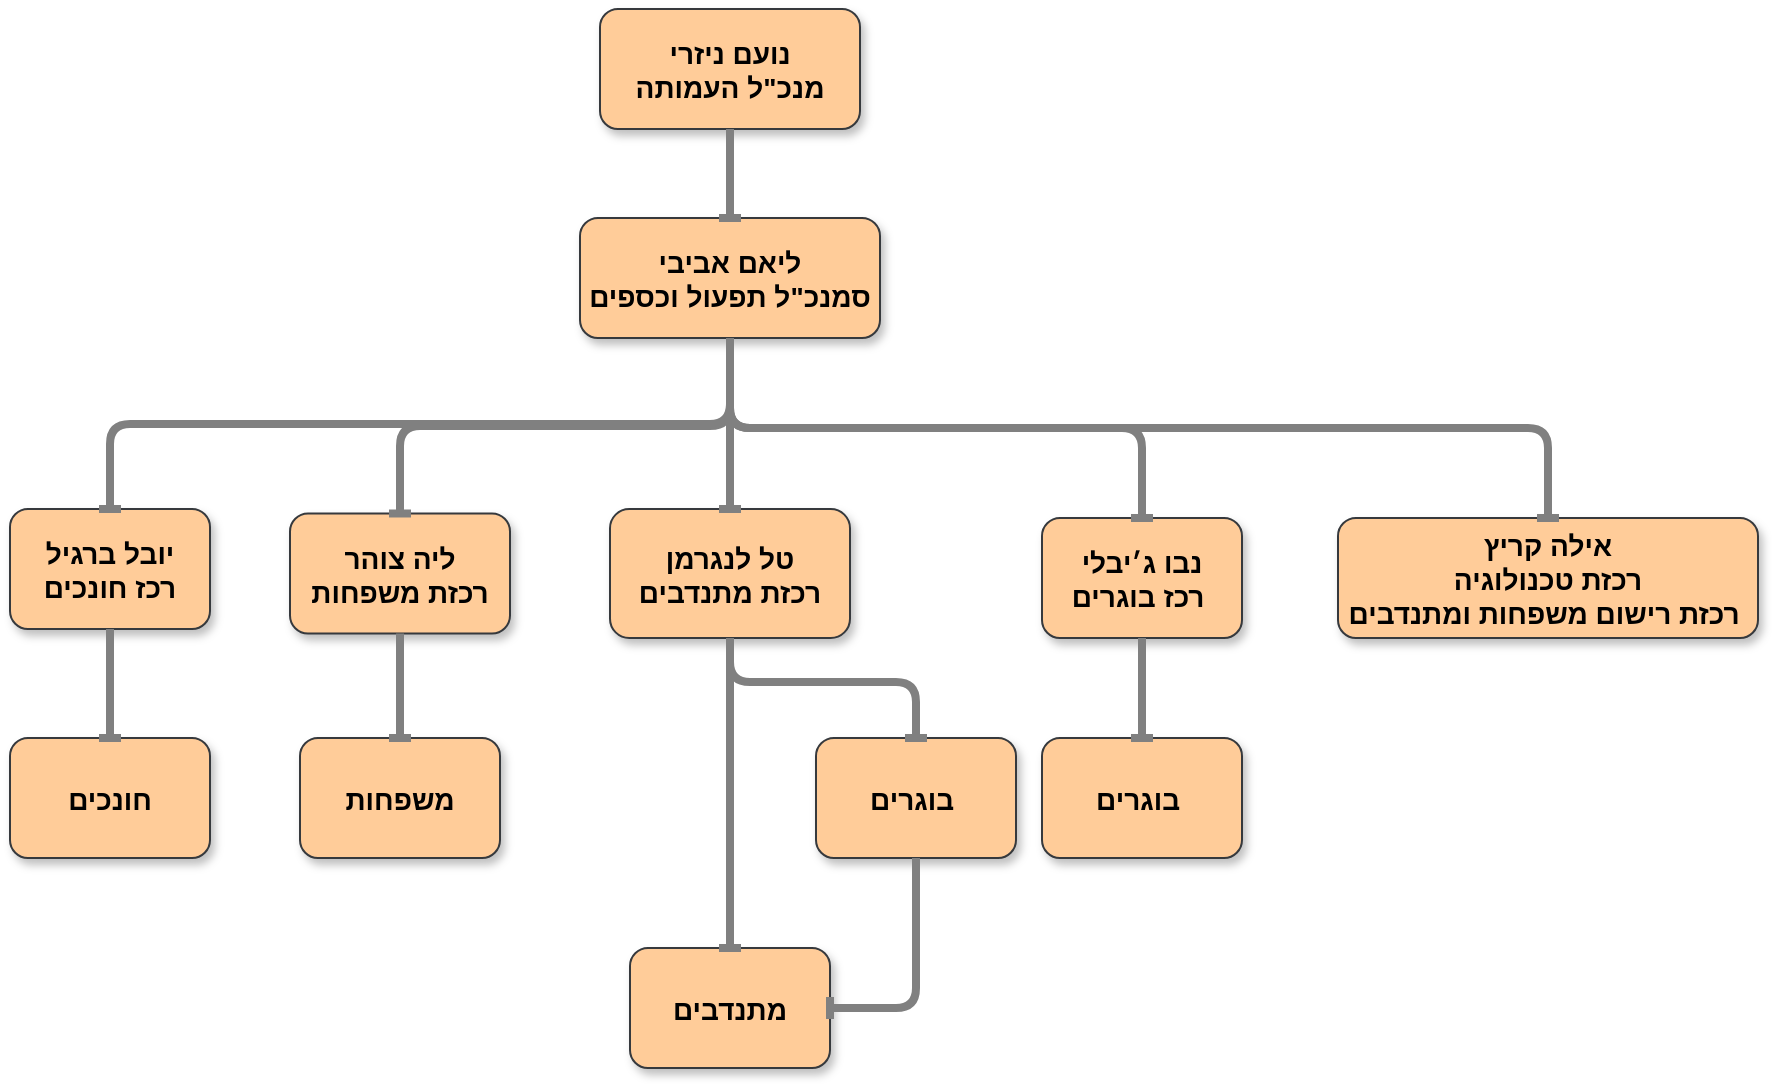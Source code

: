 <mxfile version="24.8.6">
  <diagram name="Page-1" id="97916047-d0de-89f5-080d-49f4d83e522f">
    <mxGraphModel dx="1195" dy="615" grid="0" gridSize="10" guides="1" tooltips="1" connect="1" arrows="1" fold="1" page="1" pageScale="1.5" pageWidth="1169" pageHeight="827" background="none" math="0" shadow="0">
      <root>
        <mxCell id="0" />
        <mxCell id="1" parent="0" />
        <mxCell id="2" value="&#xa;נועם ניזרי&#xa;מנכ&quot;ל העמותה&#xa;" style="rounded=1;fillColor=#ffcc99;strokeColor=#36393d;shadow=1;fontStyle=1;fontSize=14;" parent="1" vertex="1">
          <mxGeometry x="745" y="205.5" width="130" height="60" as="geometry" />
        </mxCell>
        <mxCell id="3" value="ליאם אביבי&#xa;סמנכ&quot;ל תפעול וכספים" style="rounded=1;fillColor=#ffcc99;strokeColor=#36393d;shadow=1;fontStyle=1;fontSize=14;" parent="1" vertex="1">
          <mxGeometry x="735" y="310" width="150" height="60" as="geometry" />
        </mxCell>
        <mxCell id="4" value="יובל ברגיל&#xa;רכז חונכים" style="rounded=1;fillColor=#ffcc99;strokeColor=#36393d;shadow=1;fontStyle=1;fontSize=14;" parent="1" vertex="1">
          <mxGeometry x="450" y="455.5" width="100" height="60" as="geometry" />
        </mxCell>
        <mxCell id="5" value="ליה צוהר&#xa;רכזת משפחות" style="rounded=1;fillColor=#ffcc99;strokeColor=#36393d;shadow=1;fontStyle=1;fontSize=14;" parent="1" vertex="1">
          <mxGeometry x="590" y="457.75" width="110" height="60" as="geometry" />
        </mxCell>
        <mxCell id="6" value="נבו ג׳יבלי&#xa;רכז בוגרים " style="rounded=1;fillColor=#ffcc99;strokeColor=#36393d;shadow=1;fontStyle=1;fontSize=14;align=center;" parent="1" vertex="1">
          <mxGeometry x="966" y="460" width="100" height="60" as="geometry" />
        </mxCell>
        <mxCell id="29" value="" style="edgeStyle=elbowEdgeStyle;elbow=vertical;strokeWidth=4;endArrow=baseDash;endFill=0;fontStyle=1;strokeColor=#808080;rounded=1;align=center;verticalAlign=middle;spacingRight=0;fontFamily=Helvetica;fontSize=11;fontColor=default;labelBackgroundColor=default;" parent="1" source="2" target="3" edge="1">
          <mxGeometry x="22" y="165.5" width="100" height="100" as="geometry">
            <mxPoint x="22" y="265.5" as="sourcePoint" />
            <mxPoint x="122" y="165.5" as="targetPoint" />
          </mxGeometry>
        </mxCell>
        <mxCell id="30" value="" style="edgeStyle=elbowEdgeStyle;elbow=vertical;strokeWidth=4;endArrow=baseDash;endFill=0;fontStyle=1;strokeColor=#808080;rounded=1;align=center;verticalAlign=middle;spacingRight=0;fontFamily=Helvetica;fontSize=11;fontColor=default;labelBackgroundColor=default;" parent="1" source="3" target="5" edge="1">
          <mxGeometry x="22" y="165.5" width="100" height="100" as="geometry">
            <mxPoint x="22" y="265.5" as="sourcePoint" />
            <mxPoint x="122" y="165.5" as="targetPoint" />
          </mxGeometry>
        </mxCell>
        <mxCell id="31" value="" style="edgeStyle=elbowEdgeStyle;elbow=vertical;strokeWidth=4;endArrow=baseDash;endFill=0;fontStyle=1;strokeColor=#808080;rounded=1;align=center;verticalAlign=middle;spacingRight=0;fontFamily=Helvetica;fontSize=11;fontColor=default;labelBackgroundColor=default;" parent="1" source="3" target="4" edge="1">
          <mxGeometry x="22" y="165.5" width="100" height="100" as="geometry">
            <mxPoint x="22" y="265.5" as="sourcePoint" />
            <mxPoint x="122" y="165.5" as="targetPoint" />
          </mxGeometry>
        </mxCell>
        <mxCell id="32" value="" style="edgeStyle=elbowEdgeStyle;elbow=vertical;strokeWidth=4;endArrow=baseDash;endFill=0;fontStyle=1;strokeColor=#808080;rounded=1;align=center;verticalAlign=middle;spacingRight=0;fontFamily=Helvetica;fontSize=11;fontColor=default;labelBackgroundColor=default;" parent="1" source="3" target="6" edge="1">
          <mxGeometry x="22" y="165.5" width="100" height="100" as="geometry">
            <mxPoint x="22" y="265.5" as="sourcePoint" />
            <mxPoint x="122" y="165.5" as="targetPoint" />
          </mxGeometry>
        </mxCell>
        <mxCell id="bQVK4K-JHT9RS3OZxk5x-55" value="אילה קריץ&#xa;רכזת טכנולוגיה&#xa;רכזת רישום משפחות ומתנדבים " style="rounded=1;fillColor=#ffcc99;strokeColor=#36393d;shadow=1;fontStyle=1;fontSize=14;" parent="1" vertex="1">
          <mxGeometry x="1114" y="460" width="210" height="60" as="geometry" />
        </mxCell>
        <mxCell id="bQVK4K-JHT9RS3OZxk5x-56" value="" style="edgeStyle=elbowEdgeStyle;elbow=vertical;strokeWidth=4;endArrow=baseDash;endFill=0;fontStyle=1;strokeColor=#808080;entryX=0.5;entryY=0;entryDx=0;entryDy=0;exitX=0.5;exitY=1;exitDx=0;exitDy=0;spacingRight=0;rounded=1;align=center;verticalAlign=middle;fontFamily=Helvetica;fontSize=11;fontColor=default;labelBackgroundColor=default;" parent="1" source="3" target="bQVK4K-JHT9RS3OZxk5x-55" edge="1">
          <mxGeometry width="100" height="100" as="geometry">
            <mxPoint x="770" y="410" as="sourcePoint" />
            <mxPoint x="1230" y="455.5" as="targetPoint" />
          </mxGeometry>
        </mxCell>
        <mxCell id="bQVK4K-JHT9RS3OZxk5x-59" value="טל לנגרמן&#xa;רכזת מתנדבים" style="rounded=1;fillColor=#ffcc99;strokeColor=#36393d;shadow=1;fontStyle=1;fontSize=14;" parent="1" vertex="1">
          <mxGeometry x="750" y="455.5" width="120" height="64.5" as="geometry" />
        </mxCell>
        <mxCell id="bQVK4K-JHT9RS3OZxk5x-60" value="" style="edgeStyle=elbowEdgeStyle;elbow=vertical;strokeWidth=4;endArrow=baseDash;endFill=0;fontStyle=1;strokeColor=#808080;entryX=0.5;entryY=0;entryDx=0;entryDy=0;exitX=0.5;exitY=1;exitDx=0;exitDy=0;rounded=1;align=center;verticalAlign=middle;spacingRight=0;fontFamily=Helvetica;fontSize=11;fontColor=default;labelBackgroundColor=default;" parent="1" source="3" target="bQVK4K-JHT9RS3OZxk5x-59" edge="1">
          <mxGeometry x="22" y="165.5" width="100" height="100" as="geometry">
            <mxPoint x="760" y="580" as="sourcePoint" />
            <mxPoint x="1220" y="625.5" as="targetPoint" />
            <Array as="points">
              <mxPoint x="810" y="410" />
            </Array>
          </mxGeometry>
        </mxCell>
        <mxCell id="bQVK4K-JHT9RS3OZxk5x-61" value="בוגרים " style="rounded=1;fillColor=#ffcc99;strokeColor=#36393d;shadow=1;fontStyle=1;fontSize=14;align=center;" parent="1" vertex="1">
          <mxGeometry x="966" y="570" width="100" height="60" as="geometry" />
        </mxCell>
        <mxCell id="bQVK4K-JHT9RS3OZxk5x-63" value="" style="edgeStyle=elbowEdgeStyle;elbow=vertical;strokeWidth=4;endArrow=baseDash;endFill=0;fontStyle=1;strokeColor=#808080;exitX=0.5;exitY=1;exitDx=0;exitDy=0;entryX=0.5;entryY=0;entryDx=0;entryDy=0;rounded=1;align=center;verticalAlign=middle;spacingRight=0;fontFamily=Helvetica;fontSize=11;fontColor=default;labelBackgroundColor=default;" parent="1" source="6" target="bQVK4K-JHT9RS3OZxk5x-61" edge="1">
          <mxGeometry x="22" y="165.5" width="100" height="100" as="geometry">
            <mxPoint x="800" y="560" as="sourcePoint" />
            <mxPoint x="970" y="650" as="targetPoint" />
          </mxGeometry>
        </mxCell>
        <mxCell id="bQVK4K-JHT9RS3OZxk5x-64" value="מתנדבים" style="rounded=1;fillColor=#ffcc99;strokeColor=#36393d;shadow=1;fontStyle=1;fontSize=14;align=center;" parent="1" vertex="1">
          <mxGeometry x="760" y="675" width="100" height="60" as="geometry" />
        </mxCell>
        <mxCell id="bQVK4K-JHT9RS3OZxk5x-65" value="" style="edgeStyle=elbowEdgeStyle;elbow=vertical;strokeWidth=4;endArrow=baseDash;endFill=0;fontStyle=1;strokeColor=#808080;entryX=0.5;entryY=0;entryDx=0;entryDy=0;exitX=0.5;exitY=1;exitDx=0;exitDy=0;rounded=1;align=center;verticalAlign=middle;spacingRight=0;fontFamily=Helvetica;fontSize=11;fontColor=default;labelBackgroundColor=default;" parent="1" source="bQVK4K-JHT9RS3OZxk5x-59" target="bQVK4K-JHT9RS3OZxk5x-64" edge="1">
          <mxGeometry x="22" y="165.5" width="100" height="100" as="geometry">
            <mxPoint x="790" y="540" as="sourcePoint" />
            <mxPoint x="800" y="650" as="targetPoint" />
          </mxGeometry>
        </mxCell>
        <mxCell id="bQVK4K-JHT9RS3OZxk5x-68" value="חונכים" style="rounded=1;fillColor=#ffcc99;strokeColor=#36393d;shadow=1;fontStyle=1;fontSize=14;align=center;" parent="1" vertex="1">
          <mxGeometry x="450" y="570" width="100" height="60" as="geometry" />
        </mxCell>
        <mxCell id="bQVK4K-JHT9RS3OZxk5x-69" value="" style="edgeStyle=elbowEdgeStyle;elbow=vertical;strokeWidth=4;endArrow=baseDash;endFill=0;fontStyle=1;strokeColor=#808080;entryX=0.5;entryY=0;entryDx=0;entryDy=0;rounded=1;align=center;verticalAlign=middle;spacingRight=0;fontFamily=Helvetica;fontSize=11;fontColor=default;labelBackgroundColor=default;" parent="1" source="4" target="bQVK4K-JHT9RS3OZxk5x-68" edge="1">
          <mxGeometry x="22" y="165.5" width="100" height="100" as="geometry">
            <mxPoint x="500" y="530" as="sourcePoint" />
            <mxPoint x="490" y="660" as="targetPoint" />
          </mxGeometry>
        </mxCell>
        <mxCell id="bQVK4K-JHT9RS3OZxk5x-70" value="משפחות" style="rounded=1;fillColor=#ffcc99;strokeColor=#36393d;shadow=1;fontStyle=1;fontSize=14;align=center;" parent="1" vertex="1">
          <mxGeometry x="595" y="570" width="100" height="60" as="geometry" />
        </mxCell>
        <mxCell id="bQVK4K-JHT9RS3OZxk5x-71" value="" style="edgeStyle=elbowEdgeStyle;elbow=vertical;strokeWidth=4;endArrow=baseDash;endFill=0;fontStyle=1;strokeColor=#808080;entryX=0.5;entryY=0;entryDx=0;entryDy=0;exitX=0.5;exitY=1;exitDx=0;exitDy=0;rounded=1;align=center;verticalAlign=middle;spacingRight=0;fontFamily=Helvetica;fontSize=11;fontColor=default;labelBackgroundColor=default;" parent="1" source="5" target="bQVK4K-JHT9RS3OZxk5x-70" edge="1">
          <mxGeometry x="22" y="165.5" width="100" height="100" as="geometry">
            <mxPoint x="650" y="531.37" as="sourcePoint" />
            <mxPoint x="635" y="688.62" as="targetPoint" />
          </mxGeometry>
        </mxCell>
        <mxCell id="43rfYfOqclGS9a-UTzkt-34" value="בוגרים " style="rounded=1;fillColor=#ffcc99;strokeColor=#36393d;shadow=1;fontStyle=1;fontSize=14;align=center;" vertex="1" parent="1">
          <mxGeometry x="853" y="570" width="100" height="60" as="geometry" />
        </mxCell>
        <mxCell id="43rfYfOqclGS9a-UTzkt-35" value="" style="edgeStyle=elbowEdgeStyle;elbow=vertical;strokeWidth=4;endArrow=baseDash;endFill=0;fontStyle=1;strokeColor=#808080;entryX=1;entryY=0.5;entryDx=0;entryDy=0;exitX=0.5;exitY=1;exitDx=0;exitDy=0;rounded=1;align=center;verticalAlign=middle;spacingRight=0;fontFamily=Helvetica;fontSize=11;fontColor=default;labelBackgroundColor=default;" edge="1" parent="1" source="43rfYfOqclGS9a-UTzkt-34" target="bQVK4K-JHT9RS3OZxk5x-64">
          <mxGeometry x="22" y="165.5" width="100" height="100" as="geometry">
            <mxPoint x="937" y="639" as="sourcePoint" />
            <mxPoint x="937" y="794" as="targetPoint" />
            <Array as="points">
              <mxPoint x="881" y="705" />
            </Array>
          </mxGeometry>
        </mxCell>
        <mxCell id="43rfYfOqclGS9a-UTzkt-36" value="" style="edgeStyle=elbowEdgeStyle;elbow=vertical;strokeWidth=4;endArrow=baseDash;endFill=0;fontStyle=1;strokeColor=#808080;entryX=0.5;entryY=0;entryDx=0;entryDy=0;exitX=0.5;exitY=1;exitDx=0;exitDy=0;rounded=1;align=center;verticalAlign=middle;spacingRight=0;fontFamily=Helvetica;fontSize=11;fontColor=default;labelBackgroundColor=default;" edge="1" parent="1" source="bQVK4K-JHT9RS3OZxk5x-59" target="43rfYfOqclGS9a-UTzkt-34">
          <mxGeometry x="22" y="165.5" width="100" height="100" as="geometry">
            <mxPoint x="918" y="502" as="sourcePoint" />
            <mxPoint x="918" y="657" as="targetPoint" />
            <Array as="points">
              <mxPoint x="869" y="542" />
            </Array>
          </mxGeometry>
        </mxCell>
      </root>
    </mxGraphModel>
  </diagram>
</mxfile>
